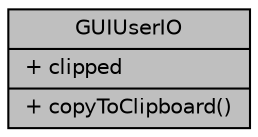 digraph "GUIUserIO"
{
  edge [fontname="Helvetica",fontsize="10",labelfontname="Helvetica",labelfontsize="10"];
  node [fontname="Helvetica",fontsize="10",shape=record];
  Node1 [label="{GUIUserIO\n|+ clipped\l|+ copyToClipboard()\l}",height=0.2,width=0.4,color="black", fillcolor="grey75", style="filled", fontcolor="black"];
}
